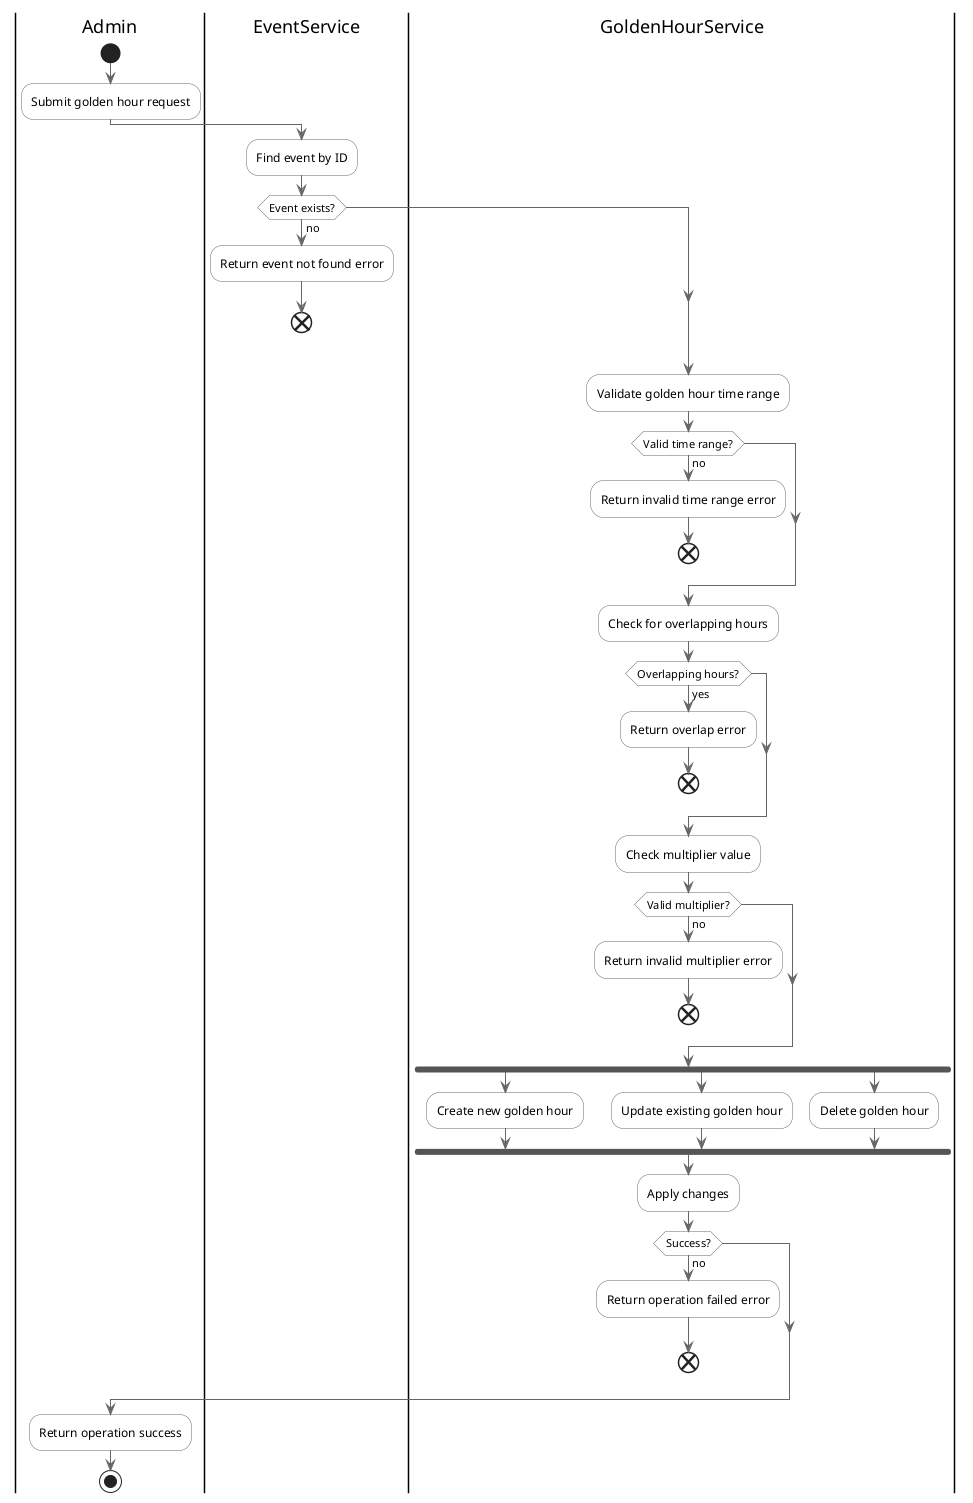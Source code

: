 @startuml Golden Hour Management Flow

' Style settings
skinparam {
    ArrowColor #666666
    BackgroundColor white
    ActivityBackgroundColor white
    ActivityBorderColor #666666
    ActivityDiamondBackgroundColor white
    ActivityDiamondBorderColor #666666
}

|Admin|
start
:Submit golden hour request;

|EventService|
:Find event by ID;
if (Event exists?) is (no) then
    :Return event not found error;
    end
endif

|GoldenHourService|
:Validate golden hour time range;
if (Valid time range?) is (no) then
    :Return invalid time range error;
    end
endif

:Check for overlapping hours;
if (Overlapping hours?) is (yes) then
    :Return overlap error;
    end
endif

:Check multiplier value;
if (Valid multiplier?) is (no) then
    :Return invalid multiplier error;
    end
endif

fork
    :Create new golden hour;
fork again
    :Update existing golden hour;
fork again
    :Delete golden hour;
end fork

:Apply changes;
if (Success?) is (no) then
    :Return operation failed error;
    end
endif

|Admin|
:Return operation success;
stop

@enduml